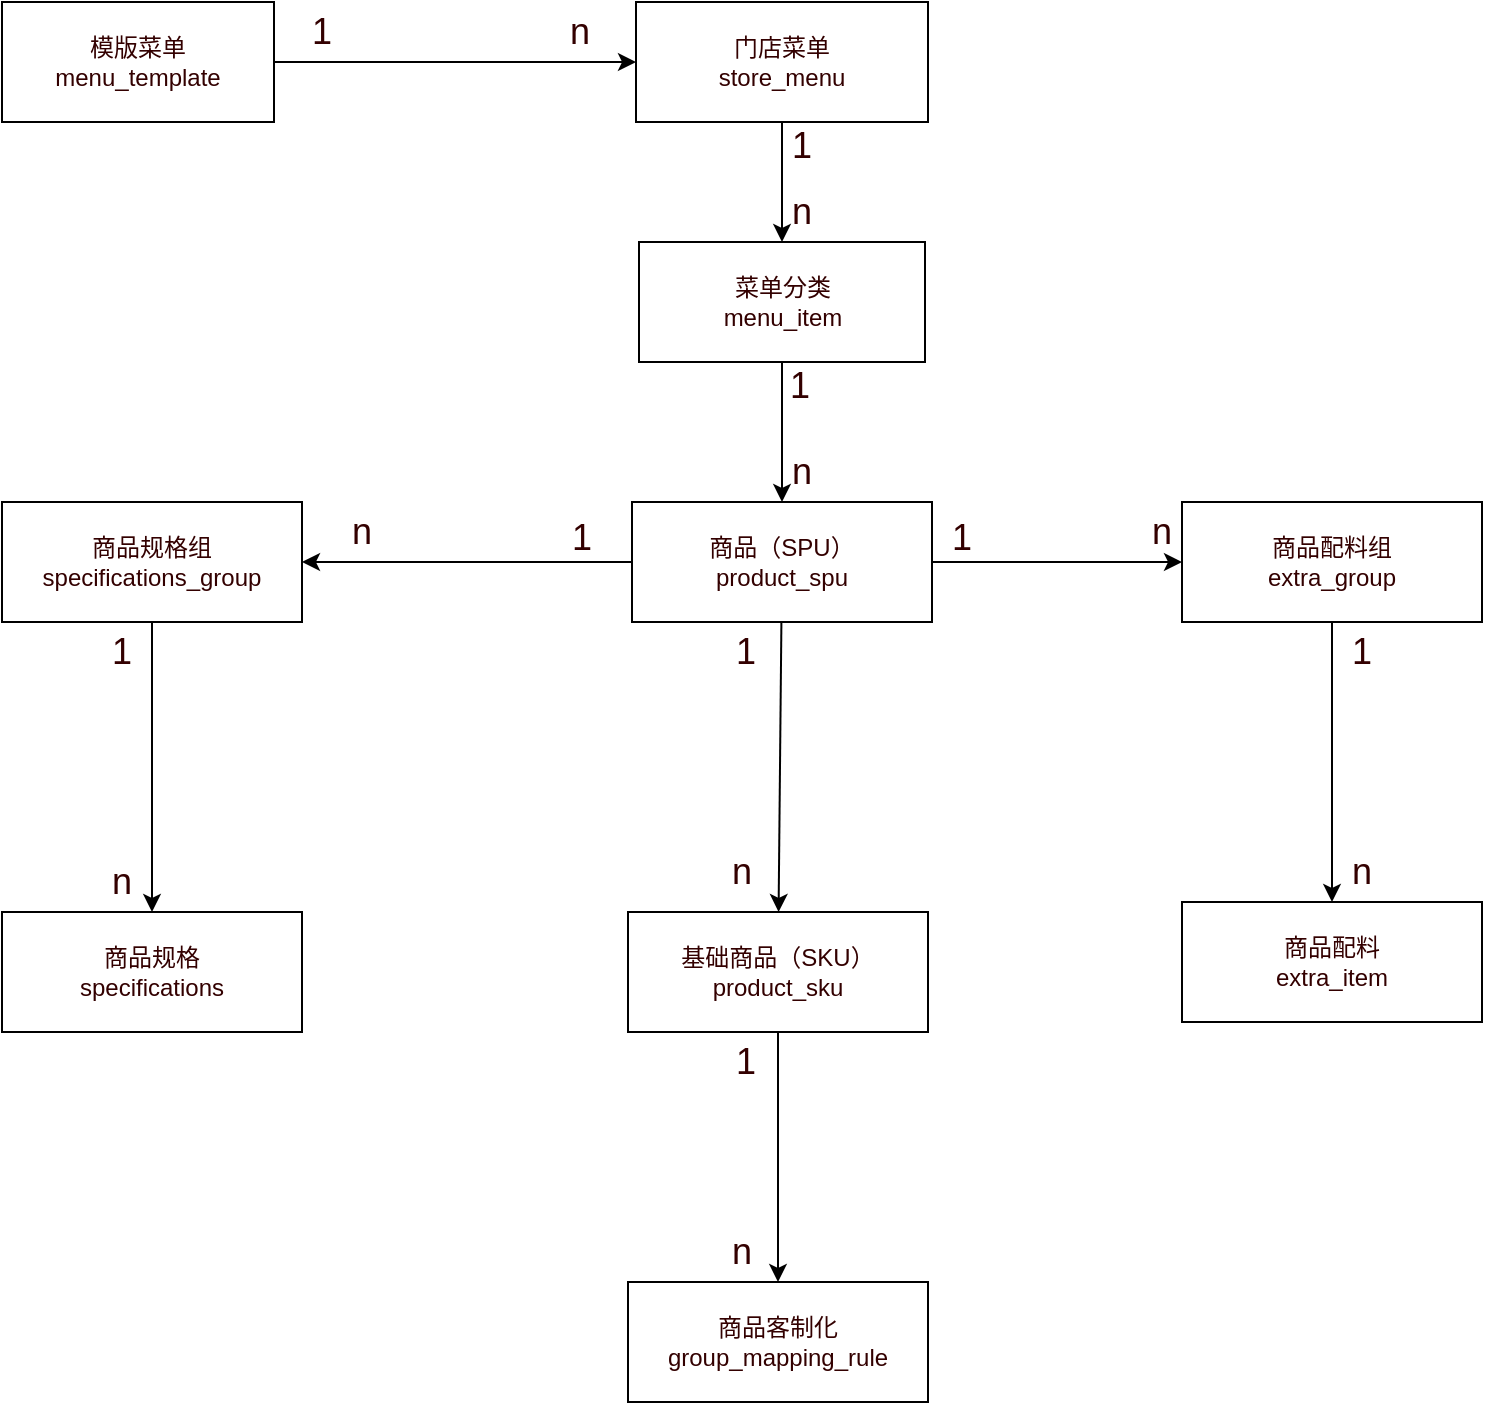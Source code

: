 <mxfile version="24.7.1" type="github">
  <diagram name="第 1 页" id="oBcrGgGN7dQUP7f7lFZE">
    <mxGraphModel dx="1026" dy="772" grid="1" gridSize="10" guides="1" tooltips="1" connect="1" arrows="1" fold="1" page="1" pageScale="1" pageWidth="827" pageHeight="1169" math="0" shadow="0">
      <root>
        <mxCell id="0" />
        <mxCell id="1" parent="0" />
        <mxCell id="vduWpeHvAfFRUZzbFIXc-15" style="rounded=0;orthogonalLoop=1;jettySize=auto;html=1;fontColor=#330000;" parent="1" source="vduWpeHvAfFRUZzbFIXc-1" target="vduWpeHvAfFRUZzbFIXc-11" edge="1">
          <mxGeometry relative="1" as="geometry" />
        </mxCell>
        <mxCell id="vduWpeHvAfFRUZzbFIXc-17" style="edgeStyle=orthogonalEdgeStyle;rounded=0;orthogonalLoop=1;jettySize=auto;html=1;entryX=0;entryY=0.5;entryDx=0;entryDy=0;fontColor=#330000;" parent="1" source="vduWpeHvAfFRUZzbFIXc-1" target="vduWpeHvAfFRUZzbFIXc-4" edge="1">
          <mxGeometry relative="1" as="geometry" />
        </mxCell>
        <mxCell id="-FGxID-A3hTS8iukC8hv-1" style="edgeStyle=orthogonalEdgeStyle;rounded=0;orthogonalLoop=1;jettySize=auto;html=1;entryX=1;entryY=0.5;entryDx=0;entryDy=0;" edge="1" parent="1" source="vduWpeHvAfFRUZzbFIXc-1" target="vduWpeHvAfFRUZzbFIXc-10">
          <mxGeometry relative="1" as="geometry" />
        </mxCell>
        <mxCell id="vduWpeHvAfFRUZzbFIXc-1" value="&lt;div&gt;商品（SPU）&lt;/div&gt;&lt;div&gt;&lt;span style=&quot;background-color: initial;&quot;&gt;product_spu&lt;/span&gt;&lt;/div&gt;" style="rounded=0;whiteSpace=wrap;html=1;fontColor=#330000;" parent="1" vertex="1">
          <mxGeometry x="525" y="290" width="150" height="60" as="geometry" />
        </mxCell>
        <mxCell id="vduWpeHvAfFRUZzbFIXc-18" style="edgeStyle=orthogonalEdgeStyle;rounded=0;orthogonalLoop=1;jettySize=auto;html=1;fontColor=#330000;endArrow=none;endFill=0;startArrow=classic;startFill=1;" parent="1" source="vduWpeHvAfFRUZzbFIXc-2" target="vduWpeHvAfFRUZzbFIXc-9" edge="1">
          <mxGeometry relative="1" as="geometry" />
        </mxCell>
        <mxCell id="vduWpeHvAfFRUZzbFIXc-19" style="edgeStyle=orthogonalEdgeStyle;rounded=0;orthogonalLoop=1;jettySize=auto;html=1;entryX=0.5;entryY=0;entryDx=0;entryDy=0;fontColor=#330000;" parent="1" source="vduWpeHvAfFRUZzbFIXc-2" target="vduWpeHvAfFRUZzbFIXc-8" edge="1">
          <mxGeometry relative="1" as="geometry" />
        </mxCell>
        <mxCell id="vduWpeHvAfFRUZzbFIXc-2" value="&lt;div&gt;&lt;span style=&quot;background-color: initial;&quot;&gt;门店菜单&lt;/span&gt;&lt;br&gt;&lt;/div&gt;&lt;div&gt;&lt;div&gt;store_menu&lt;/div&gt;&lt;/div&gt;" style="rounded=0;whiteSpace=wrap;html=1;fontColor=#330000;" parent="1" vertex="1">
          <mxGeometry x="527" y="40" width="146" height="60" as="geometry" />
        </mxCell>
        <mxCell id="vduWpeHvAfFRUZzbFIXc-24" style="edgeStyle=orthogonalEdgeStyle;rounded=0;orthogonalLoop=1;jettySize=auto;html=1;fontColor=#330000;" parent="1" source="vduWpeHvAfFRUZzbFIXc-4" target="vduWpeHvAfFRUZzbFIXc-23" edge="1">
          <mxGeometry relative="1" as="geometry" />
        </mxCell>
        <mxCell id="vduWpeHvAfFRUZzbFIXc-4" value="&lt;div&gt;商品配料组&lt;/div&gt;&lt;div&gt;extra_group&lt;br&gt;&lt;/div&gt;" style="rounded=0;whiteSpace=wrap;html=1;fontColor=#330000;" parent="1" vertex="1">
          <mxGeometry x="800" y="290" width="150" height="60" as="geometry" />
        </mxCell>
        <mxCell id="vduWpeHvAfFRUZzbFIXc-20" style="rounded=0;orthogonalLoop=1;jettySize=auto;html=1;entryX=0.5;entryY=0;entryDx=0;entryDy=0;exitX=0.5;exitY=1;exitDx=0;exitDy=0;fontColor=#330000;" parent="1" source="vduWpeHvAfFRUZzbFIXc-8" target="vduWpeHvAfFRUZzbFIXc-1" edge="1">
          <mxGeometry relative="1" as="geometry" />
        </mxCell>
        <mxCell id="vduWpeHvAfFRUZzbFIXc-8" value="&lt;div&gt;菜单分类&lt;/div&gt;&lt;div&gt;menu_item&lt;br&gt;&lt;/div&gt;" style="rounded=0;whiteSpace=wrap;html=1;fontColor=#330000;" parent="1" vertex="1">
          <mxGeometry x="528.5" y="160" width="143" height="60" as="geometry" />
        </mxCell>
        <mxCell id="vduWpeHvAfFRUZzbFIXc-9" value="&lt;div&gt;&lt;div&gt;模版菜单&lt;/div&gt;&lt;div&gt;menu_template&lt;/div&gt;&lt;/div&gt;" style="rounded=0;whiteSpace=wrap;html=1;fontColor=#330000;" parent="1" vertex="1">
          <mxGeometry x="210" y="40" width="136" height="60" as="geometry" />
        </mxCell>
        <mxCell id="-FGxID-A3hTS8iukC8hv-9" style="edgeStyle=orthogonalEdgeStyle;rounded=0;orthogonalLoop=1;jettySize=auto;html=1;" edge="1" parent="1" source="vduWpeHvAfFRUZzbFIXc-10" target="-FGxID-A3hTS8iukC8hv-8">
          <mxGeometry relative="1" as="geometry" />
        </mxCell>
        <mxCell id="vduWpeHvAfFRUZzbFIXc-10" value="&lt;div&gt;商品规格组&lt;br&gt;&lt;/div&gt;specifications_group" style="rounded=0;whiteSpace=wrap;html=1;fontColor=#330000;" parent="1" vertex="1">
          <mxGeometry x="210" y="290" width="150" height="60" as="geometry" />
        </mxCell>
        <mxCell id="-FGxID-A3hTS8iukC8hv-5" style="edgeStyle=orthogonalEdgeStyle;rounded=0;orthogonalLoop=1;jettySize=auto;html=1;entryX=0.5;entryY=0;entryDx=0;entryDy=0;" edge="1" parent="1" source="vduWpeHvAfFRUZzbFIXc-11" target="-FGxID-A3hTS8iukC8hv-4">
          <mxGeometry relative="1" as="geometry" />
        </mxCell>
        <mxCell id="vduWpeHvAfFRUZzbFIXc-11" value="&lt;div&gt;基础商品（SKU）&lt;/div&gt;&lt;div&gt;product_sku&lt;/div&gt;" style="rounded=0;whiteSpace=wrap;html=1;fontColor=#330000;" parent="1" vertex="1">
          <mxGeometry x="523" y="495" width="150" height="60" as="geometry" />
        </mxCell>
        <mxCell id="vduWpeHvAfFRUZzbFIXc-23" value="&lt;div&gt;商品配料&lt;/div&gt;&lt;div&gt;extra_item&lt;br&gt;&lt;/div&gt;" style="rounded=0;whiteSpace=wrap;html=1;fontColor=#330000;" parent="1" vertex="1">
          <mxGeometry x="800" y="490" width="150" height="60" as="geometry" />
        </mxCell>
        <mxCell id="inzvdbJg-HQJK7FniWFo-1" value="&lt;font style=&quot;font-size: 18px;&quot;&gt;1&lt;/font&gt;" style="text;html=1;align=center;verticalAlign=middle;whiteSpace=wrap;rounded=0;fontColor=#330000;fontSize=18;" parent="1" vertex="1">
          <mxGeometry x="340" y="40" width="60" height="30" as="geometry" />
        </mxCell>
        <mxCell id="inzvdbJg-HQJK7FniWFo-6" value="&lt;font style=&quot;font-size: 18px;&quot;&gt;n&lt;/font&gt;" style="text;html=1;align=center;verticalAlign=middle;whiteSpace=wrap;rounded=0;fontColor=#330000;fontSize=18;" parent="1" vertex="1">
          <mxGeometry x="468.5" y="40" width="60" height="30" as="geometry" />
        </mxCell>
        <mxCell id="inzvdbJg-HQJK7FniWFo-14" value="&lt;font style=&quot;font-size: 18px;&quot;&gt;1&lt;/font&gt;" style="text;html=1;align=center;verticalAlign=middle;whiteSpace=wrap;rounded=0;fontColor=#330000;fontSize=18;" parent="1" vertex="1">
          <mxGeometry x="552" y="350" width="60" height="30" as="geometry" />
        </mxCell>
        <mxCell id="inzvdbJg-HQJK7FniWFo-15" value="&lt;font style=&quot;font-size: 18px;&quot;&gt;n&lt;/font&gt;" style="text;html=1;align=center;verticalAlign=middle;whiteSpace=wrap;rounded=0;fontColor=#330000;fontSize=18;" parent="1" vertex="1">
          <mxGeometry x="550" y="460" width="60" height="30" as="geometry" />
        </mxCell>
        <mxCell id="inzvdbJg-HQJK7FniWFo-18" value="&lt;font style=&quot;font-size: 18px;&quot;&gt;1&lt;/font&gt;" style="text;html=1;align=center;verticalAlign=middle;whiteSpace=wrap;rounded=0;fontColor=#330000;fontSize=18;" parent="1" vertex="1">
          <mxGeometry x="860" y="350" width="60" height="30" as="geometry" />
        </mxCell>
        <mxCell id="inzvdbJg-HQJK7FniWFo-19" value="&lt;font style=&quot;font-size: 18px;&quot;&gt;n&lt;/font&gt;" style="text;html=1;align=center;verticalAlign=middle;whiteSpace=wrap;rounded=0;fontColor=#330000;fontSize=18;" parent="1" vertex="1">
          <mxGeometry x="860" y="460" width="60" height="30" as="geometry" />
        </mxCell>
        <mxCell id="inzvdbJg-HQJK7FniWFo-20" value="&lt;font style=&quot;font-size: 18px;&quot;&gt;1&lt;/font&gt;" style="text;html=1;align=center;verticalAlign=middle;whiteSpace=wrap;rounded=0;fontColor=#330000;fontSize=18;" parent="1" vertex="1">
          <mxGeometry x="580" y="97" width="60" height="30" as="geometry" />
        </mxCell>
        <mxCell id="inzvdbJg-HQJK7FniWFo-21" value="&lt;font style=&quot;font-size: 18px;&quot;&gt;n&lt;/font&gt;" style="text;html=1;align=center;verticalAlign=middle;whiteSpace=wrap;rounded=0;fontColor=#330000;fontSize=18;" parent="1" vertex="1">
          <mxGeometry x="580" y="130" width="60" height="30" as="geometry" />
        </mxCell>
        <mxCell id="inzvdbJg-HQJK7FniWFo-22" value="&lt;font style=&quot;font-size: 18px;&quot;&gt;1&lt;/font&gt;" style="text;html=1;align=center;verticalAlign=middle;whiteSpace=wrap;rounded=0;fontColor=#330000;fontSize=18;" parent="1" vertex="1">
          <mxGeometry x="579" y="217" width="60" height="30" as="geometry" />
        </mxCell>
        <mxCell id="inzvdbJg-HQJK7FniWFo-23" value="&lt;font style=&quot;font-size: 18px;&quot;&gt;n&lt;/font&gt;" style="text;html=1;align=center;verticalAlign=middle;whiteSpace=wrap;rounded=0;fontColor=#330000;fontSize=18;" parent="1" vertex="1">
          <mxGeometry x="580" y="260" width="60" height="30" as="geometry" />
        </mxCell>
        <mxCell id="inzvdbJg-HQJK7FniWFo-26" value="&lt;font style=&quot;font-size: 18px;&quot;&gt;1&lt;/font&gt;" style="text;html=1;align=center;verticalAlign=middle;whiteSpace=wrap;rounded=0;fontColor=#330000;fontSize=18;" parent="1" vertex="1">
          <mxGeometry x="660" y="293" width="60" height="30" as="geometry" />
        </mxCell>
        <mxCell id="inzvdbJg-HQJK7FniWFo-27" value="&lt;font style=&quot;font-size: 18px;&quot;&gt;n&lt;/font&gt;" style="text;html=1;align=center;verticalAlign=middle;whiteSpace=wrap;rounded=0;fontColor=#330000;fontSize=18;" parent="1" vertex="1">
          <mxGeometry x="760" y="290" width="60" height="30" as="geometry" />
        </mxCell>
        <mxCell id="-FGxID-A3hTS8iukC8hv-2" value="&lt;font style=&quot;font-size: 18px;&quot;&gt;1&lt;/font&gt;" style="text;html=1;align=center;verticalAlign=middle;whiteSpace=wrap;rounded=0;fontColor=#330000;fontSize=18;" vertex="1" parent="1">
          <mxGeometry x="470" y="293" width="60" height="30" as="geometry" />
        </mxCell>
        <mxCell id="-FGxID-A3hTS8iukC8hv-3" value="&lt;font style=&quot;font-size: 18px;&quot;&gt;n&lt;/font&gt;" style="text;html=1;align=center;verticalAlign=middle;whiteSpace=wrap;rounded=0;fontColor=#330000;fontSize=18;" vertex="1" parent="1">
          <mxGeometry x="360" y="290" width="60" height="30" as="geometry" />
        </mxCell>
        <mxCell id="-FGxID-A3hTS8iukC8hv-4" value="&lt;div&gt;商品客制化&lt;/div&gt;&lt;div&gt;group_mapping_rule&lt;br&gt;&lt;/div&gt;" style="rounded=0;whiteSpace=wrap;html=1;fontColor=#330000;" vertex="1" parent="1">
          <mxGeometry x="523" y="680" width="150" height="60" as="geometry" />
        </mxCell>
        <mxCell id="-FGxID-A3hTS8iukC8hv-6" value="&lt;font style=&quot;font-size: 18px;&quot;&gt;1&lt;/font&gt;" style="text;html=1;align=center;verticalAlign=middle;whiteSpace=wrap;rounded=0;fontColor=#330000;fontSize=18;" vertex="1" parent="1">
          <mxGeometry x="552" y="555" width="60" height="30" as="geometry" />
        </mxCell>
        <mxCell id="-FGxID-A3hTS8iukC8hv-7" value="&lt;font style=&quot;font-size: 18px;&quot;&gt;n&lt;/font&gt;" style="text;html=1;align=center;verticalAlign=middle;whiteSpace=wrap;rounded=0;fontColor=#330000;fontSize=18;" vertex="1" parent="1">
          <mxGeometry x="550" y="650" width="60" height="30" as="geometry" />
        </mxCell>
        <mxCell id="-FGxID-A3hTS8iukC8hv-8" value="&lt;div&gt;商品规格&lt;br&gt;&lt;/div&gt;specifications" style="rounded=0;whiteSpace=wrap;html=1;fontColor=#330000;" vertex="1" parent="1">
          <mxGeometry x="210" y="495" width="150" height="60" as="geometry" />
        </mxCell>
        <mxCell id="-FGxID-A3hTS8iukC8hv-10" value="&lt;font style=&quot;font-size: 18px;&quot;&gt;1&lt;/font&gt;" style="text;html=1;align=center;verticalAlign=middle;whiteSpace=wrap;rounded=0;fontColor=#330000;fontSize=18;" vertex="1" parent="1">
          <mxGeometry x="240" y="350" width="60" height="30" as="geometry" />
        </mxCell>
        <mxCell id="-FGxID-A3hTS8iukC8hv-11" value="&lt;font style=&quot;font-size: 18px;&quot;&gt;n&lt;/font&gt;" style="text;html=1;align=center;verticalAlign=middle;whiteSpace=wrap;rounded=0;fontColor=#330000;fontSize=18;" vertex="1" parent="1">
          <mxGeometry x="240" y="465" width="60" height="30" as="geometry" />
        </mxCell>
      </root>
    </mxGraphModel>
  </diagram>
</mxfile>
